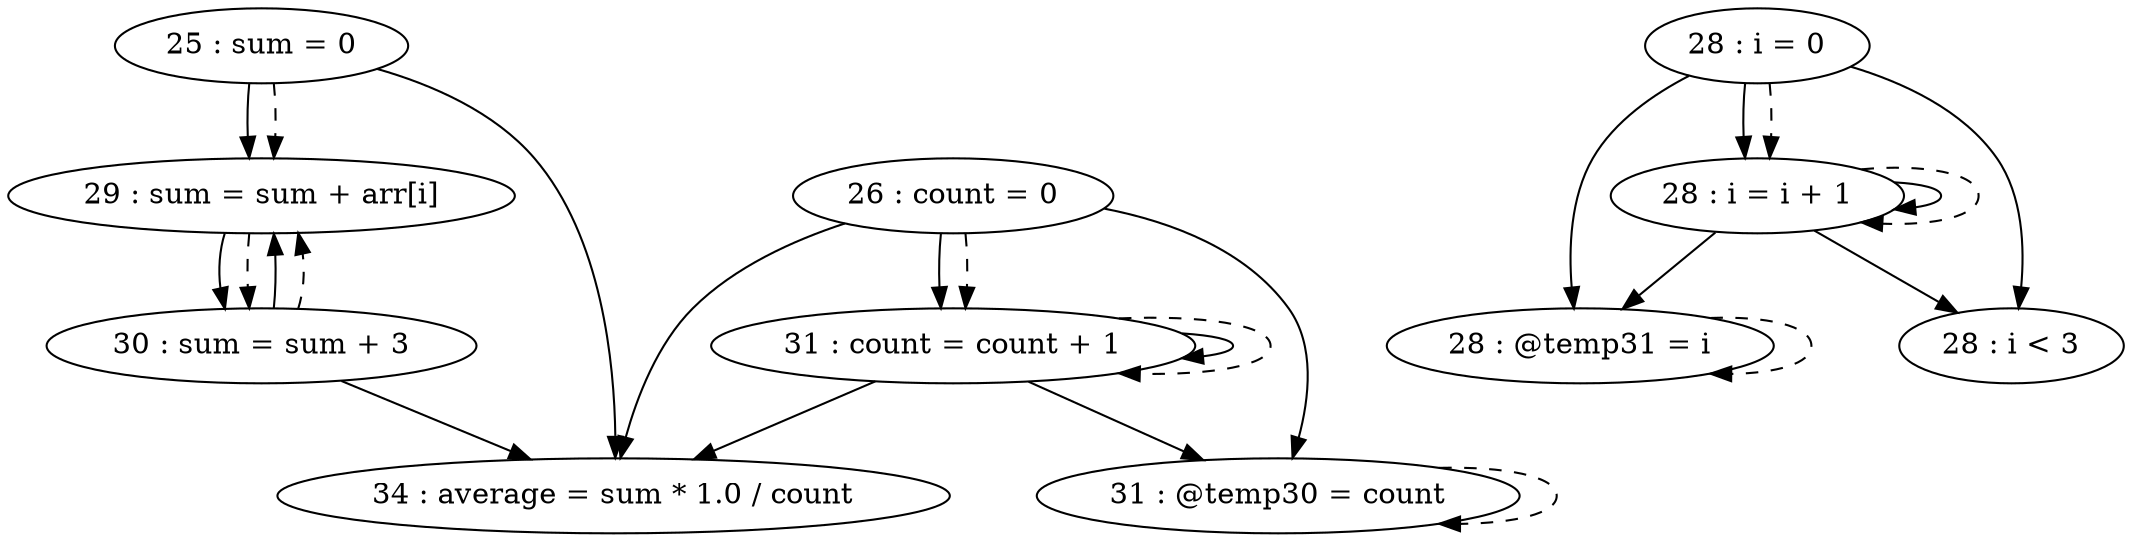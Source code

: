 digraph G {
"25 : sum = 0"
"25 : sum = 0" -> "29 : sum = sum + arr[i]"
"25 : sum = 0" -> "34 : average = sum * 1.0 / count"
"25 : sum = 0" -> "29 : sum = sum + arr[i]" [style=dashed]
"26 : count = 0"
"26 : count = 0" -> "31 : count = count + 1"
"26 : count = 0" -> "34 : average = sum * 1.0 / count"
"26 : count = 0" -> "31 : @temp30 = count"
"26 : count = 0" -> "31 : count = count + 1" [style=dashed]
"28 : i = 0"
"28 : i = 0" -> "28 : @temp31 = i"
"28 : i = 0" -> "28 : i = i + 1"
"28 : i = 0" -> "28 : i < 3"
"28 : i = 0" -> "28 : i = i + 1" [style=dashed]
"28 : i < 3"
"29 : sum = sum + arr[i]"
"29 : sum = sum + arr[i]" -> "30 : sum = sum + 3"
"29 : sum = sum + arr[i]" -> "30 : sum = sum + 3" [style=dashed]
"30 : sum = sum + 3"
"30 : sum = sum + 3" -> "29 : sum = sum + arr[i]"
"30 : sum = sum + 3" -> "34 : average = sum * 1.0 / count"
"30 : sum = sum + 3" -> "29 : sum = sum + arr[i]" [style=dashed]
"31 : @temp30 = count"
"31 : @temp30 = count" -> "31 : @temp30 = count" [style=dashed]
"31 : count = count + 1"
"31 : count = count + 1" -> "31 : count = count + 1"
"31 : count = count + 1" -> "34 : average = sum * 1.0 / count"
"31 : count = count + 1" -> "31 : @temp30 = count"
"31 : count = count + 1" -> "31 : count = count + 1" [style=dashed]
"28 : @temp31 = i"
"28 : @temp31 = i" -> "28 : @temp31 = i" [style=dashed]
"28 : i = i + 1"
"28 : i = i + 1" -> "28 : @temp31 = i"
"28 : i = i + 1" -> "28 : i = i + 1"
"28 : i = i + 1" -> "28 : i < 3"
"28 : i = i + 1" -> "28 : i = i + 1" [style=dashed]
"34 : average = sum * 1.0 / count"
}
